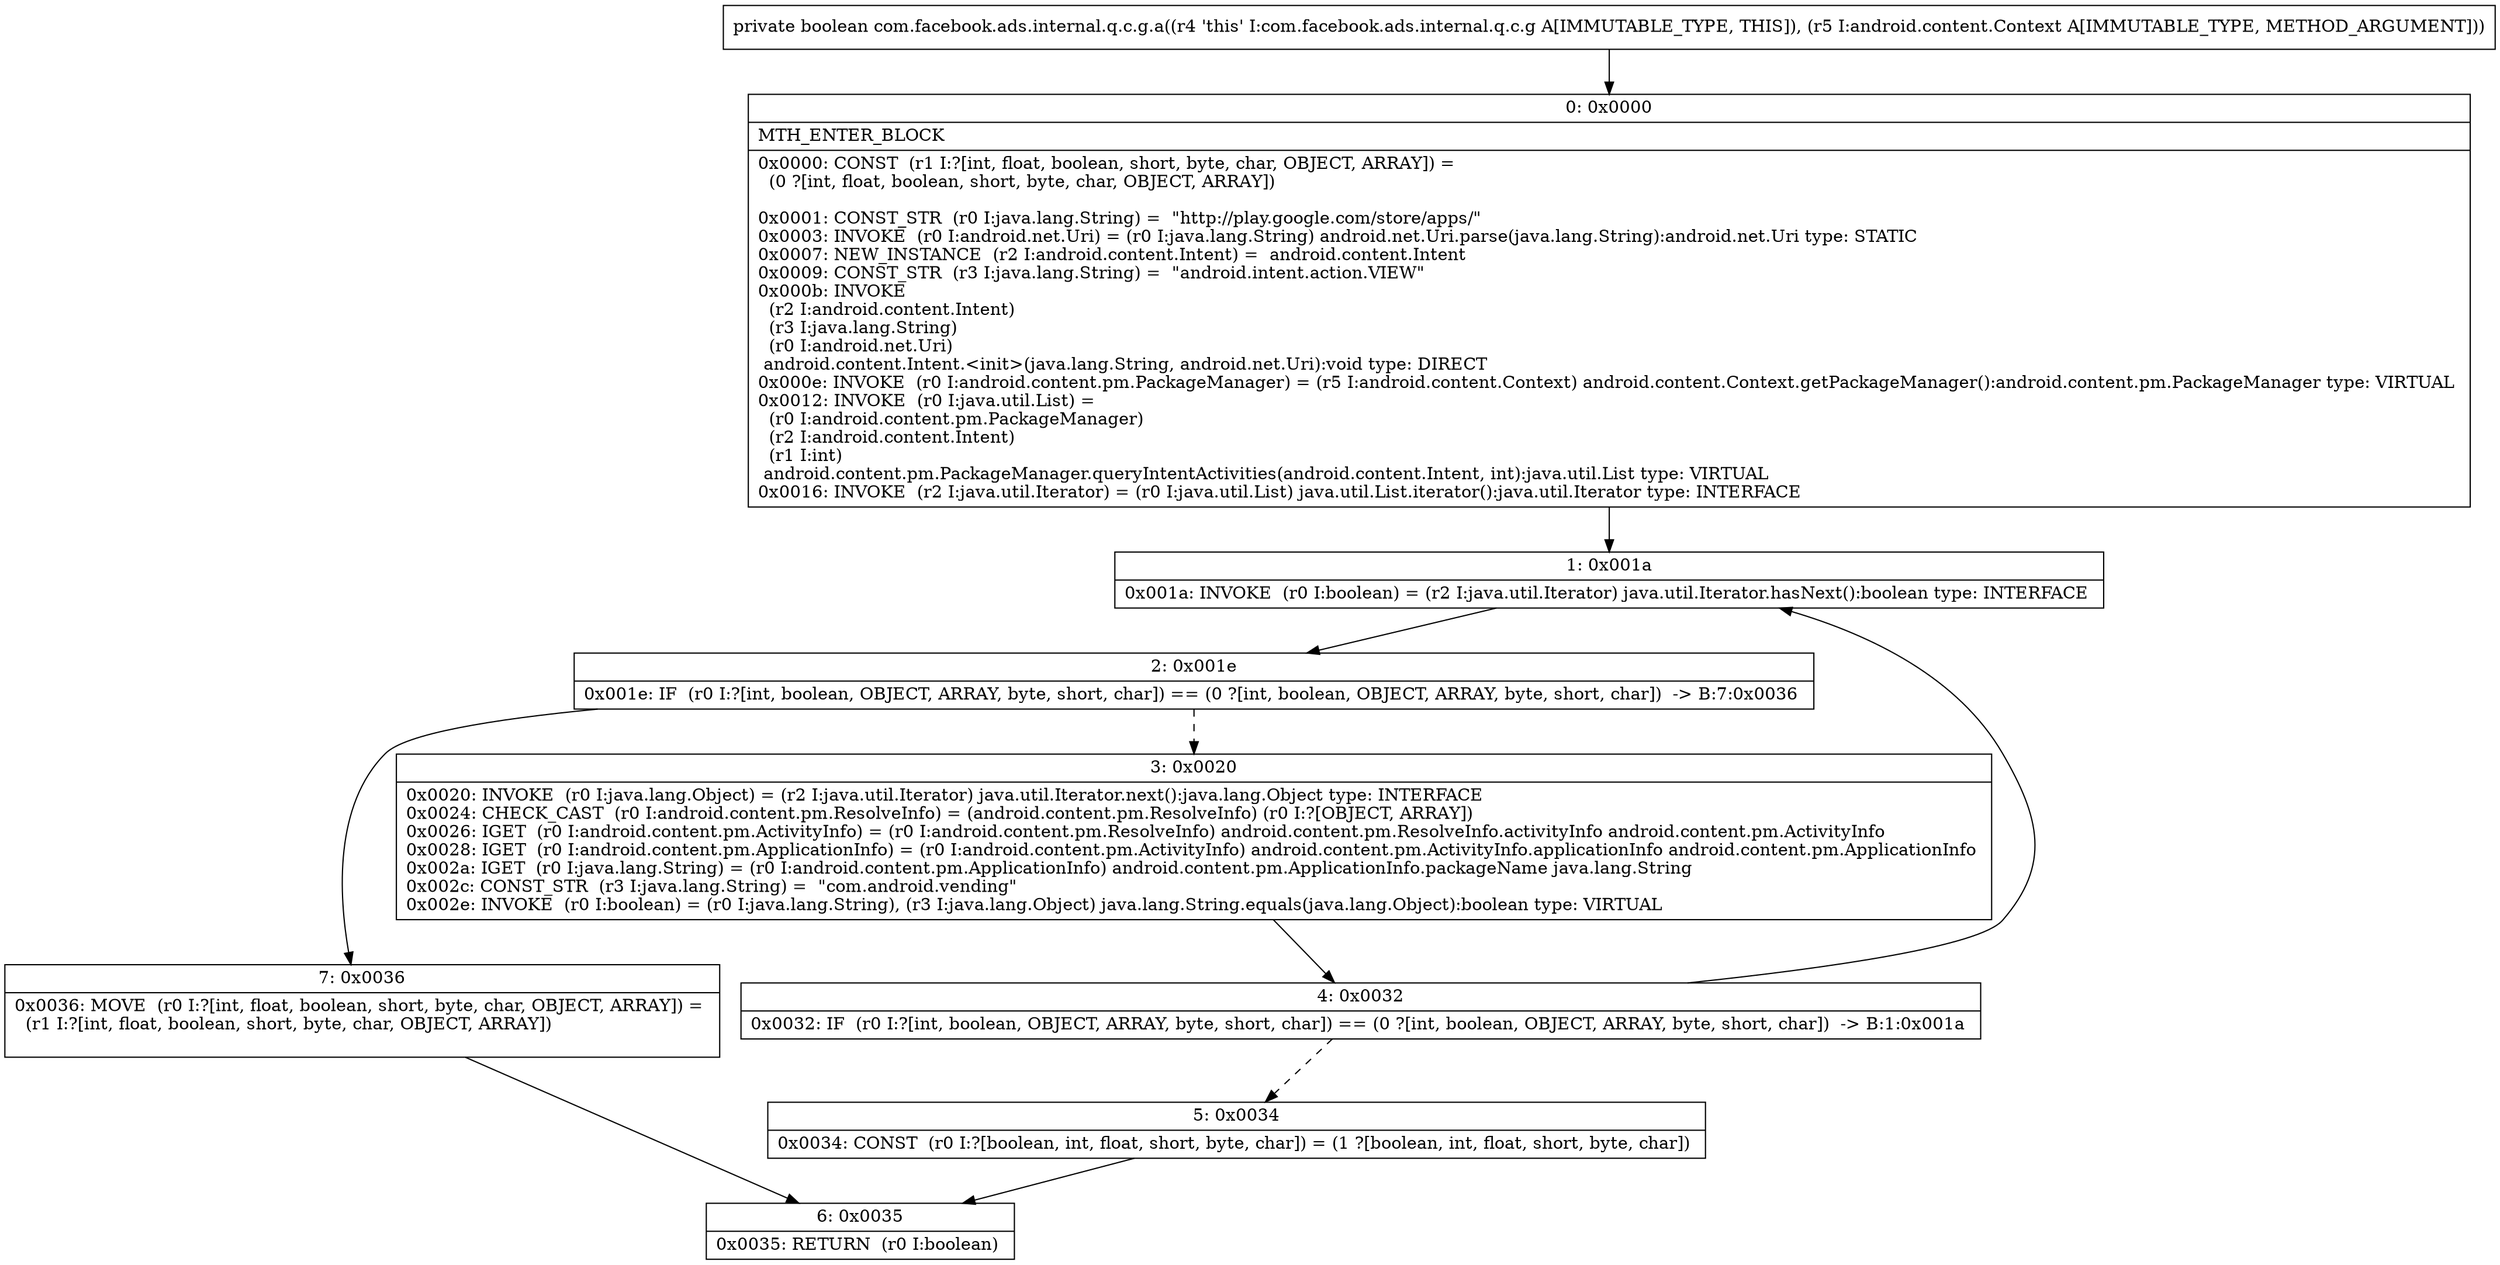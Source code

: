 digraph "CFG forcom.facebook.ads.internal.q.c.g.a(Landroid\/content\/Context;)Z" {
Node_0 [shape=record,label="{0\:\ 0x0000|MTH_ENTER_BLOCK\l|0x0000: CONST  (r1 I:?[int, float, boolean, short, byte, char, OBJECT, ARRAY]) = \l  (0 ?[int, float, boolean, short, byte, char, OBJECT, ARRAY])\l \l0x0001: CONST_STR  (r0 I:java.lang.String) =  \"http:\/\/play.google.com\/store\/apps\/\" \l0x0003: INVOKE  (r0 I:android.net.Uri) = (r0 I:java.lang.String) android.net.Uri.parse(java.lang.String):android.net.Uri type: STATIC \l0x0007: NEW_INSTANCE  (r2 I:android.content.Intent) =  android.content.Intent \l0x0009: CONST_STR  (r3 I:java.lang.String) =  \"android.intent.action.VIEW\" \l0x000b: INVOKE  \l  (r2 I:android.content.Intent)\l  (r3 I:java.lang.String)\l  (r0 I:android.net.Uri)\l android.content.Intent.\<init\>(java.lang.String, android.net.Uri):void type: DIRECT \l0x000e: INVOKE  (r0 I:android.content.pm.PackageManager) = (r5 I:android.content.Context) android.content.Context.getPackageManager():android.content.pm.PackageManager type: VIRTUAL \l0x0012: INVOKE  (r0 I:java.util.List) = \l  (r0 I:android.content.pm.PackageManager)\l  (r2 I:android.content.Intent)\l  (r1 I:int)\l android.content.pm.PackageManager.queryIntentActivities(android.content.Intent, int):java.util.List type: VIRTUAL \l0x0016: INVOKE  (r2 I:java.util.Iterator) = (r0 I:java.util.List) java.util.List.iterator():java.util.Iterator type: INTERFACE \l}"];
Node_1 [shape=record,label="{1\:\ 0x001a|0x001a: INVOKE  (r0 I:boolean) = (r2 I:java.util.Iterator) java.util.Iterator.hasNext():boolean type: INTERFACE \l}"];
Node_2 [shape=record,label="{2\:\ 0x001e|0x001e: IF  (r0 I:?[int, boolean, OBJECT, ARRAY, byte, short, char]) == (0 ?[int, boolean, OBJECT, ARRAY, byte, short, char])  \-\> B:7:0x0036 \l}"];
Node_3 [shape=record,label="{3\:\ 0x0020|0x0020: INVOKE  (r0 I:java.lang.Object) = (r2 I:java.util.Iterator) java.util.Iterator.next():java.lang.Object type: INTERFACE \l0x0024: CHECK_CAST  (r0 I:android.content.pm.ResolveInfo) = (android.content.pm.ResolveInfo) (r0 I:?[OBJECT, ARRAY]) \l0x0026: IGET  (r0 I:android.content.pm.ActivityInfo) = (r0 I:android.content.pm.ResolveInfo) android.content.pm.ResolveInfo.activityInfo android.content.pm.ActivityInfo \l0x0028: IGET  (r0 I:android.content.pm.ApplicationInfo) = (r0 I:android.content.pm.ActivityInfo) android.content.pm.ActivityInfo.applicationInfo android.content.pm.ApplicationInfo \l0x002a: IGET  (r0 I:java.lang.String) = (r0 I:android.content.pm.ApplicationInfo) android.content.pm.ApplicationInfo.packageName java.lang.String \l0x002c: CONST_STR  (r3 I:java.lang.String) =  \"com.android.vending\" \l0x002e: INVOKE  (r0 I:boolean) = (r0 I:java.lang.String), (r3 I:java.lang.Object) java.lang.String.equals(java.lang.Object):boolean type: VIRTUAL \l}"];
Node_4 [shape=record,label="{4\:\ 0x0032|0x0032: IF  (r0 I:?[int, boolean, OBJECT, ARRAY, byte, short, char]) == (0 ?[int, boolean, OBJECT, ARRAY, byte, short, char])  \-\> B:1:0x001a \l}"];
Node_5 [shape=record,label="{5\:\ 0x0034|0x0034: CONST  (r0 I:?[boolean, int, float, short, byte, char]) = (1 ?[boolean, int, float, short, byte, char]) \l}"];
Node_6 [shape=record,label="{6\:\ 0x0035|0x0035: RETURN  (r0 I:boolean) \l}"];
Node_7 [shape=record,label="{7\:\ 0x0036|0x0036: MOVE  (r0 I:?[int, float, boolean, short, byte, char, OBJECT, ARRAY]) = \l  (r1 I:?[int, float, boolean, short, byte, char, OBJECT, ARRAY])\l \l}"];
MethodNode[shape=record,label="{private boolean com.facebook.ads.internal.q.c.g.a((r4 'this' I:com.facebook.ads.internal.q.c.g A[IMMUTABLE_TYPE, THIS]), (r5 I:android.content.Context A[IMMUTABLE_TYPE, METHOD_ARGUMENT])) }"];
MethodNode -> Node_0;
Node_0 -> Node_1;
Node_1 -> Node_2;
Node_2 -> Node_3[style=dashed];
Node_2 -> Node_7;
Node_3 -> Node_4;
Node_4 -> Node_1;
Node_4 -> Node_5[style=dashed];
Node_5 -> Node_6;
Node_7 -> Node_6;
}


